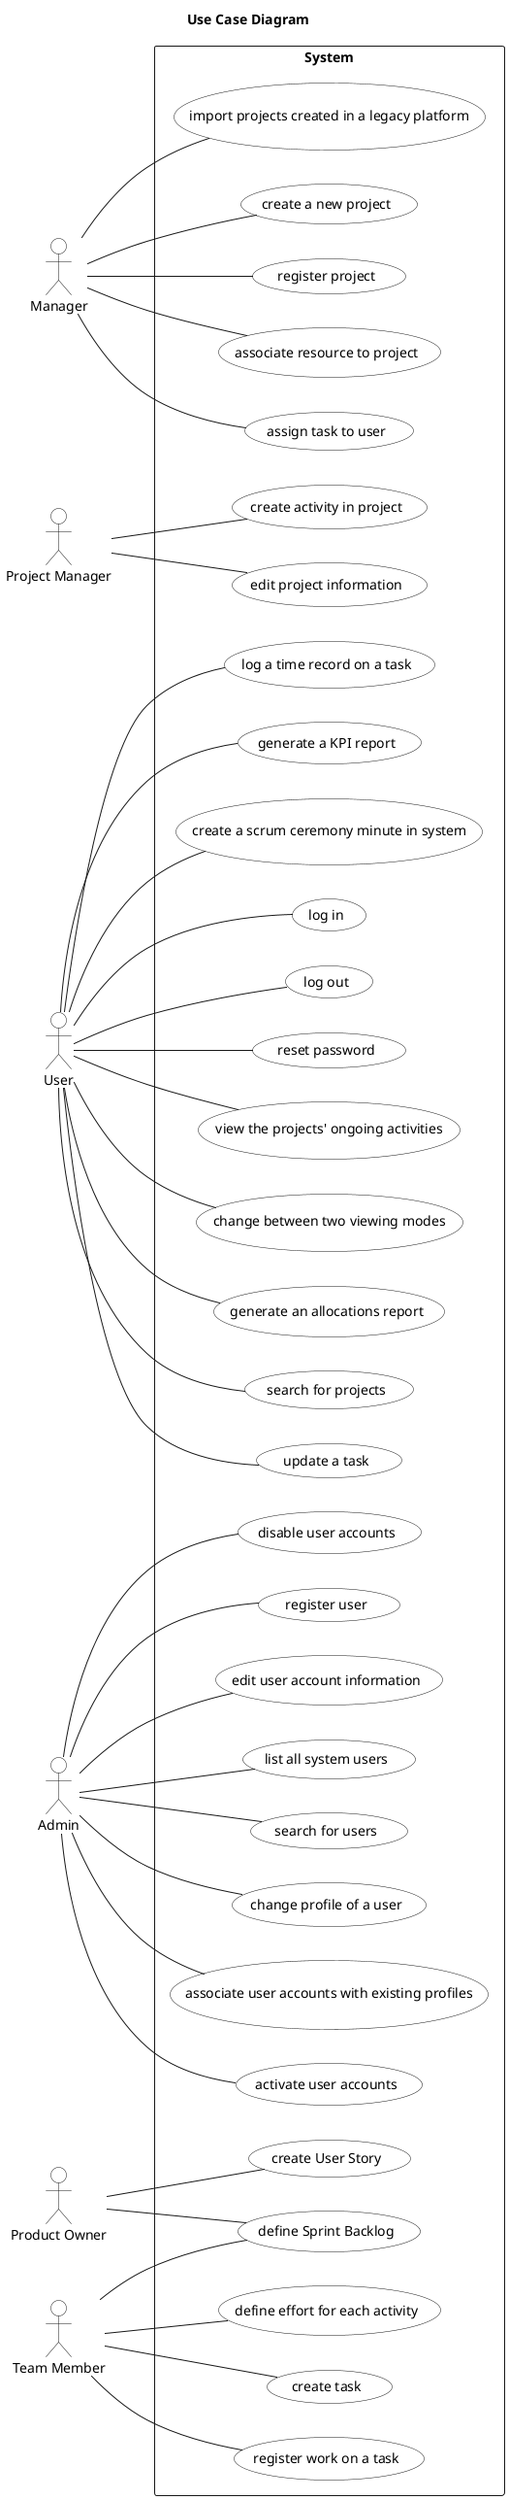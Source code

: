 @startuml

skinparam UsecaseBackgroundColor white
skinparam ActorBackgroundColor white

left to right direction

title Use Case Diagram

actor "Manager" as M
actor "Project Manager" as PM
actor "User" as U
actor "Admin" as A
actor "Product Owner" as PO
actor "Team Member" as TM

rectangle System {
    usecase "change profile of a user" as UC999
    usecase "create a new project" as UC998
    usecase "log in" as UC997
    usecase "log out" as UC996
    usecase "register user" as UC995
    usecase "reset password" as UC994
    usecase "list all system users" as UC993
    usecase "search for users" as UC992
    usecase "associate user accounts with existing profiles" as UC991
    usecase "activate user accounts" as UC990
    usecase "disable user accounts" as UC989
    usecase "edit user account information" as UC988
    usecase "register project" as UC987
    usecase "create activity in project" as UC986
    usecase "edit project information" as UC985
    usecase "search for projects" as UC984
    usecase "create User Story" as UC983
    usecase "define Sprint Backlog" as UC982
    usecase "define effort for each activity" as UC981
    usecase "create task" as UC980
    usecase "register work on a task" as UC979
    usecase "update a task" as UC978
    usecase "log a time record on a task" as UC977
    usecase "associate resource to project" as UC976
    usecase "assign task to user" as UC975
    usecase "view the projects' ongoing activities" as UC974
    usecase "change between two viewing modes" as UC973
    usecase "generate an allocations report" as UC972
    usecase "generate a KPI report" as UC971
    usecase "create a scrum ceremony minute in system" as UC970
    usecase "import projects created in a legacy platform" as UC969
}

A -- UC999
M -- UC998
U -- UC997
U -- UC996
A -- UC995
U -- UC994
A -- UC993
A -- UC992
A -- UC991
A -- UC990
A -- UC989
A -- UC988
M -- UC987
PM -- UC986
PM -- UC985
U -- UC984
PO -- UC983
TM -- UC982
PO -- UC982
TM -- UC981
TM -- UC980
TM -- UC979
U -- UC978
U -- UC977
M -- UC976
M -- UC975
U -- UC974
U -- UC973
U -- UC972
U -- UC971
U -- UC970
M -- UC969

@enduml
